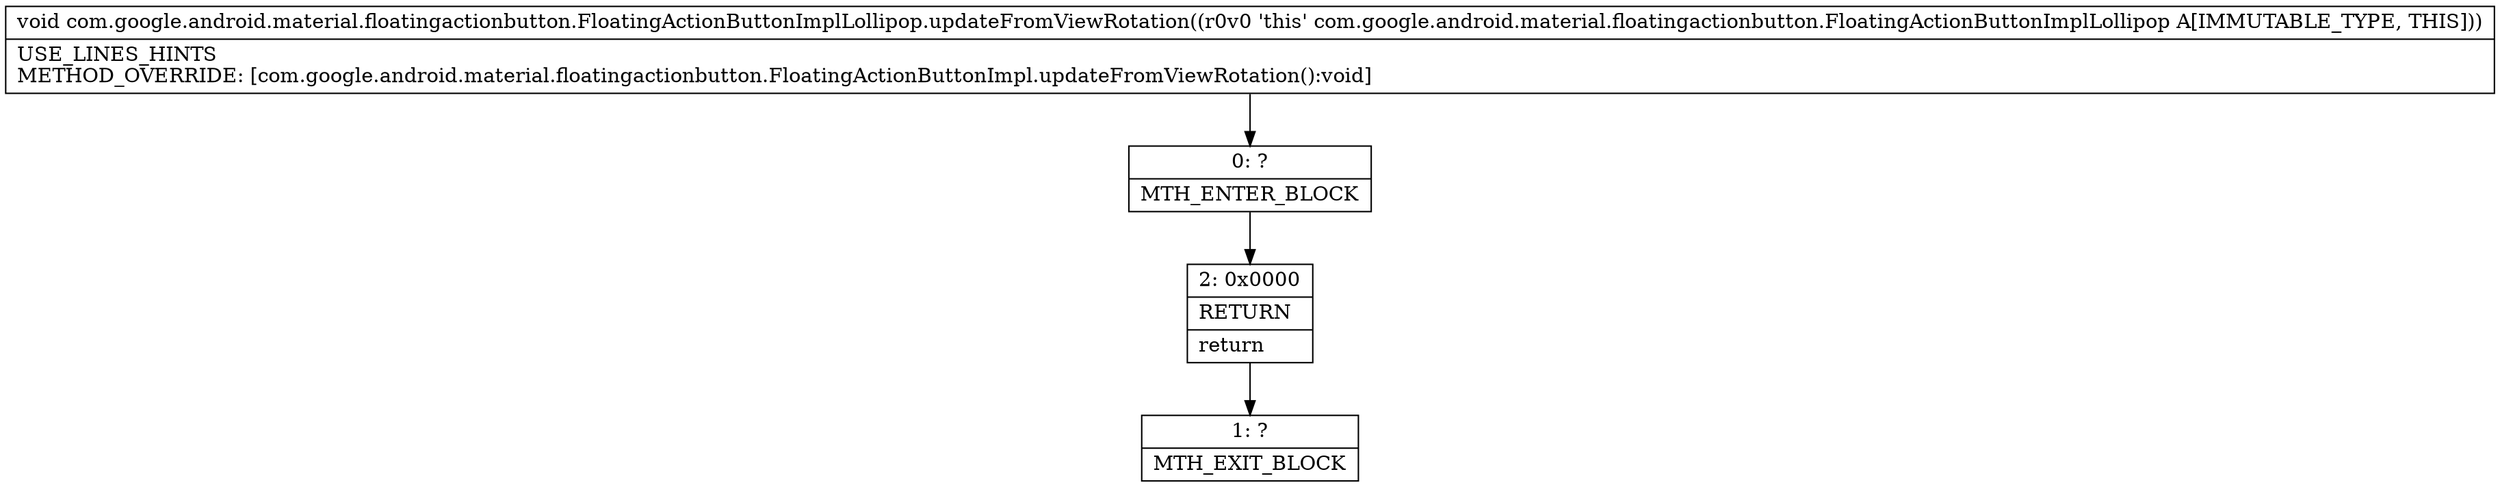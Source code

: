 digraph "CFG forcom.google.android.material.floatingactionbutton.FloatingActionButtonImplLollipop.updateFromViewRotation()V" {
Node_0 [shape=record,label="{0\:\ ?|MTH_ENTER_BLOCK\l}"];
Node_2 [shape=record,label="{2\:\ 0x0000|RETURN\l|return\l}"];
Node_1 [shape=record,label="{1\:\ ?|MTH_EXIT_BLOCK\l}"];
MethodNode[shape=record,label="{void com.google.android.material.floatingactionbutton.FloatingActionButtonImplLollipop.updateFromViewRotation((r0v0 'this' com.google.android.material.floatingactionbutton.FloatingActionButtonImplLollipop A[IMMUTABLE_TYPE, THIS]))  | USE_LINES_HINTS\lMETHOD_OVERRIDE: [com.google.android.material.floatingactionbutton.FloatingActionButtonImpl.updateFromViewRotation():void]\l}"];
MethodNode -> Node_0;Node_0 -> Node_2;
Node_2 -> Node_1;
}

